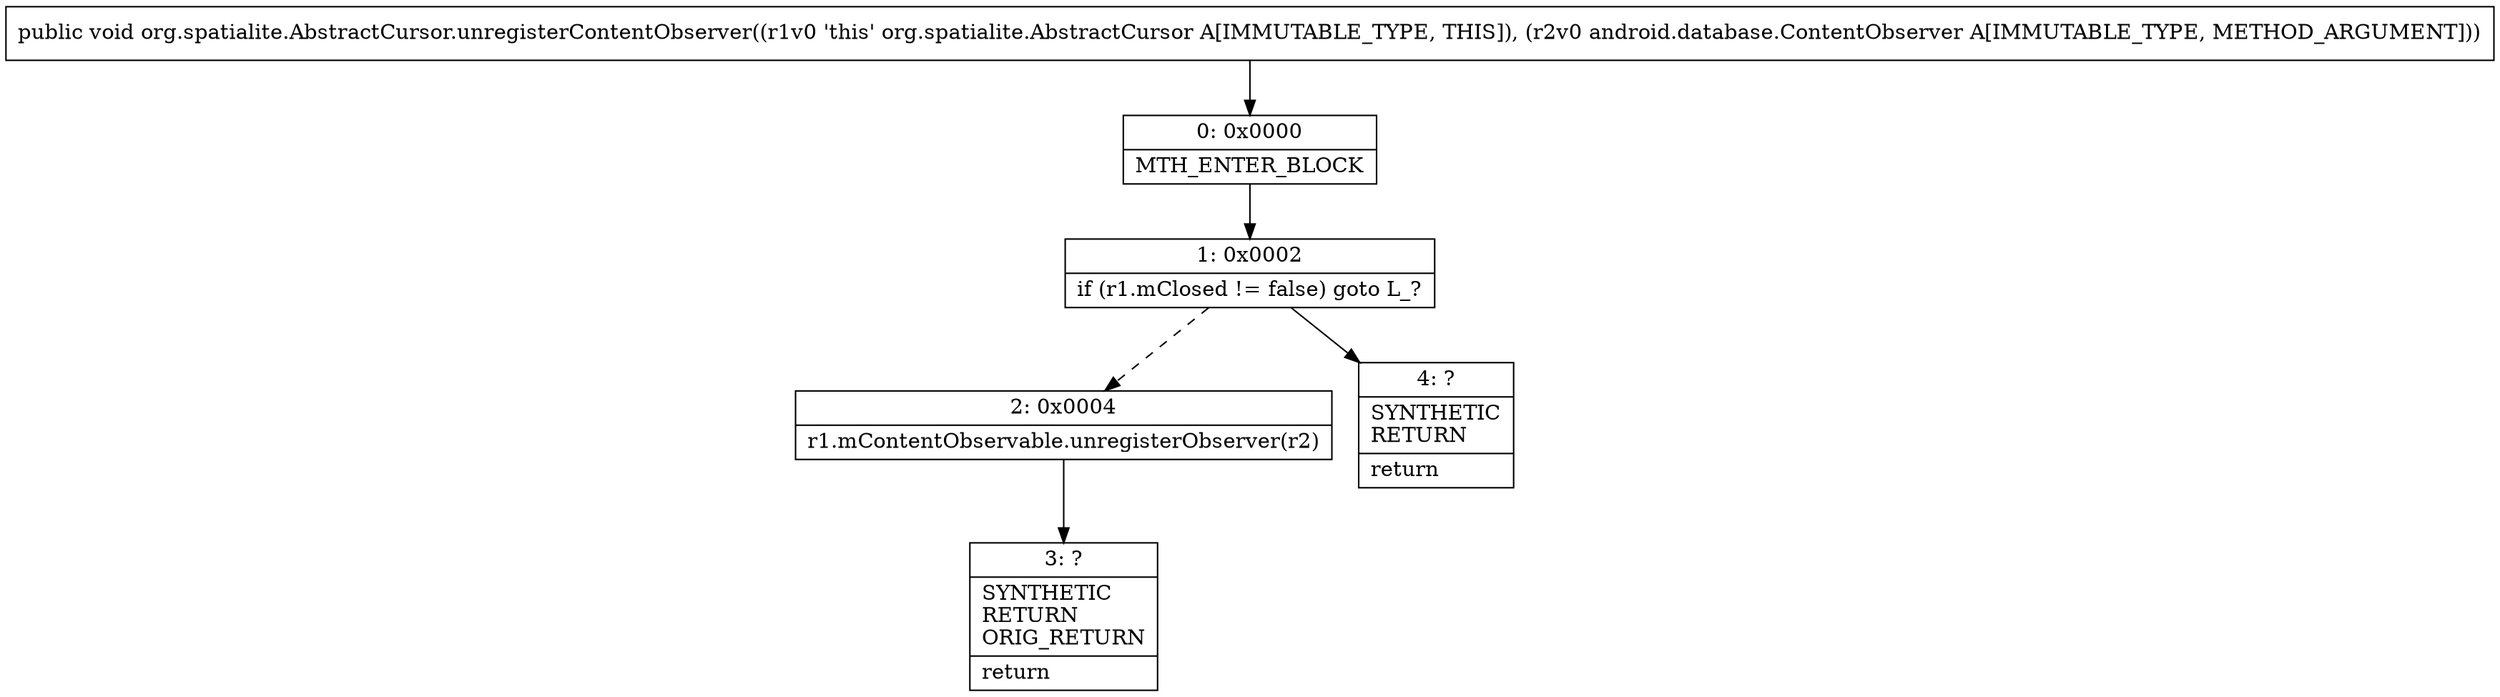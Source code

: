 digraph "CFG fororg.spatialite.AbstractCursor.unregisterContentObserver(Landroid\/database\/ContentObserver;)V" {
Node_0 [shape=record,label="{0\:\ 0x0000|MTH_ENTER_BLOCK\l}"];
Node_1 [shape=record,label="{1\:\ 0x0002|if (r1.mClosed != false) goto L_?\l}"];
Node_2 [shape=record,label="{2\:\ 0x0004|r1.mContentObservable.unregisterObserver(r2)\l}"];
Node_3 [shape=record,label="{3\:\ ?|SYNTHETIC\lRETURN\lORIG_RETURN\l|return\l}"];
Node_4 [shape=record,label="{4\:\ ?|SYNTHETIC\lRETURN\l|return\l}"];
MethodNode[shape=record,label="{public void org.spatialite.AbstractCursor.unregisterContentObserver((r1v0 'this' org.spatialite.AbstractCursor A[IMMUTABLE_TYPE, THIS]), (r2v0 android.database.ContentObserver A[IMMUTABLE_TYPE, METHOD_ARGUMENT])) }"];
MethodNode -> Node_0;
Node_0 -> Node_1;
Node_1 -> Node_2[style=dashed];
Node_1 -> Node_4;
Node_2 -> Node_3;
}

